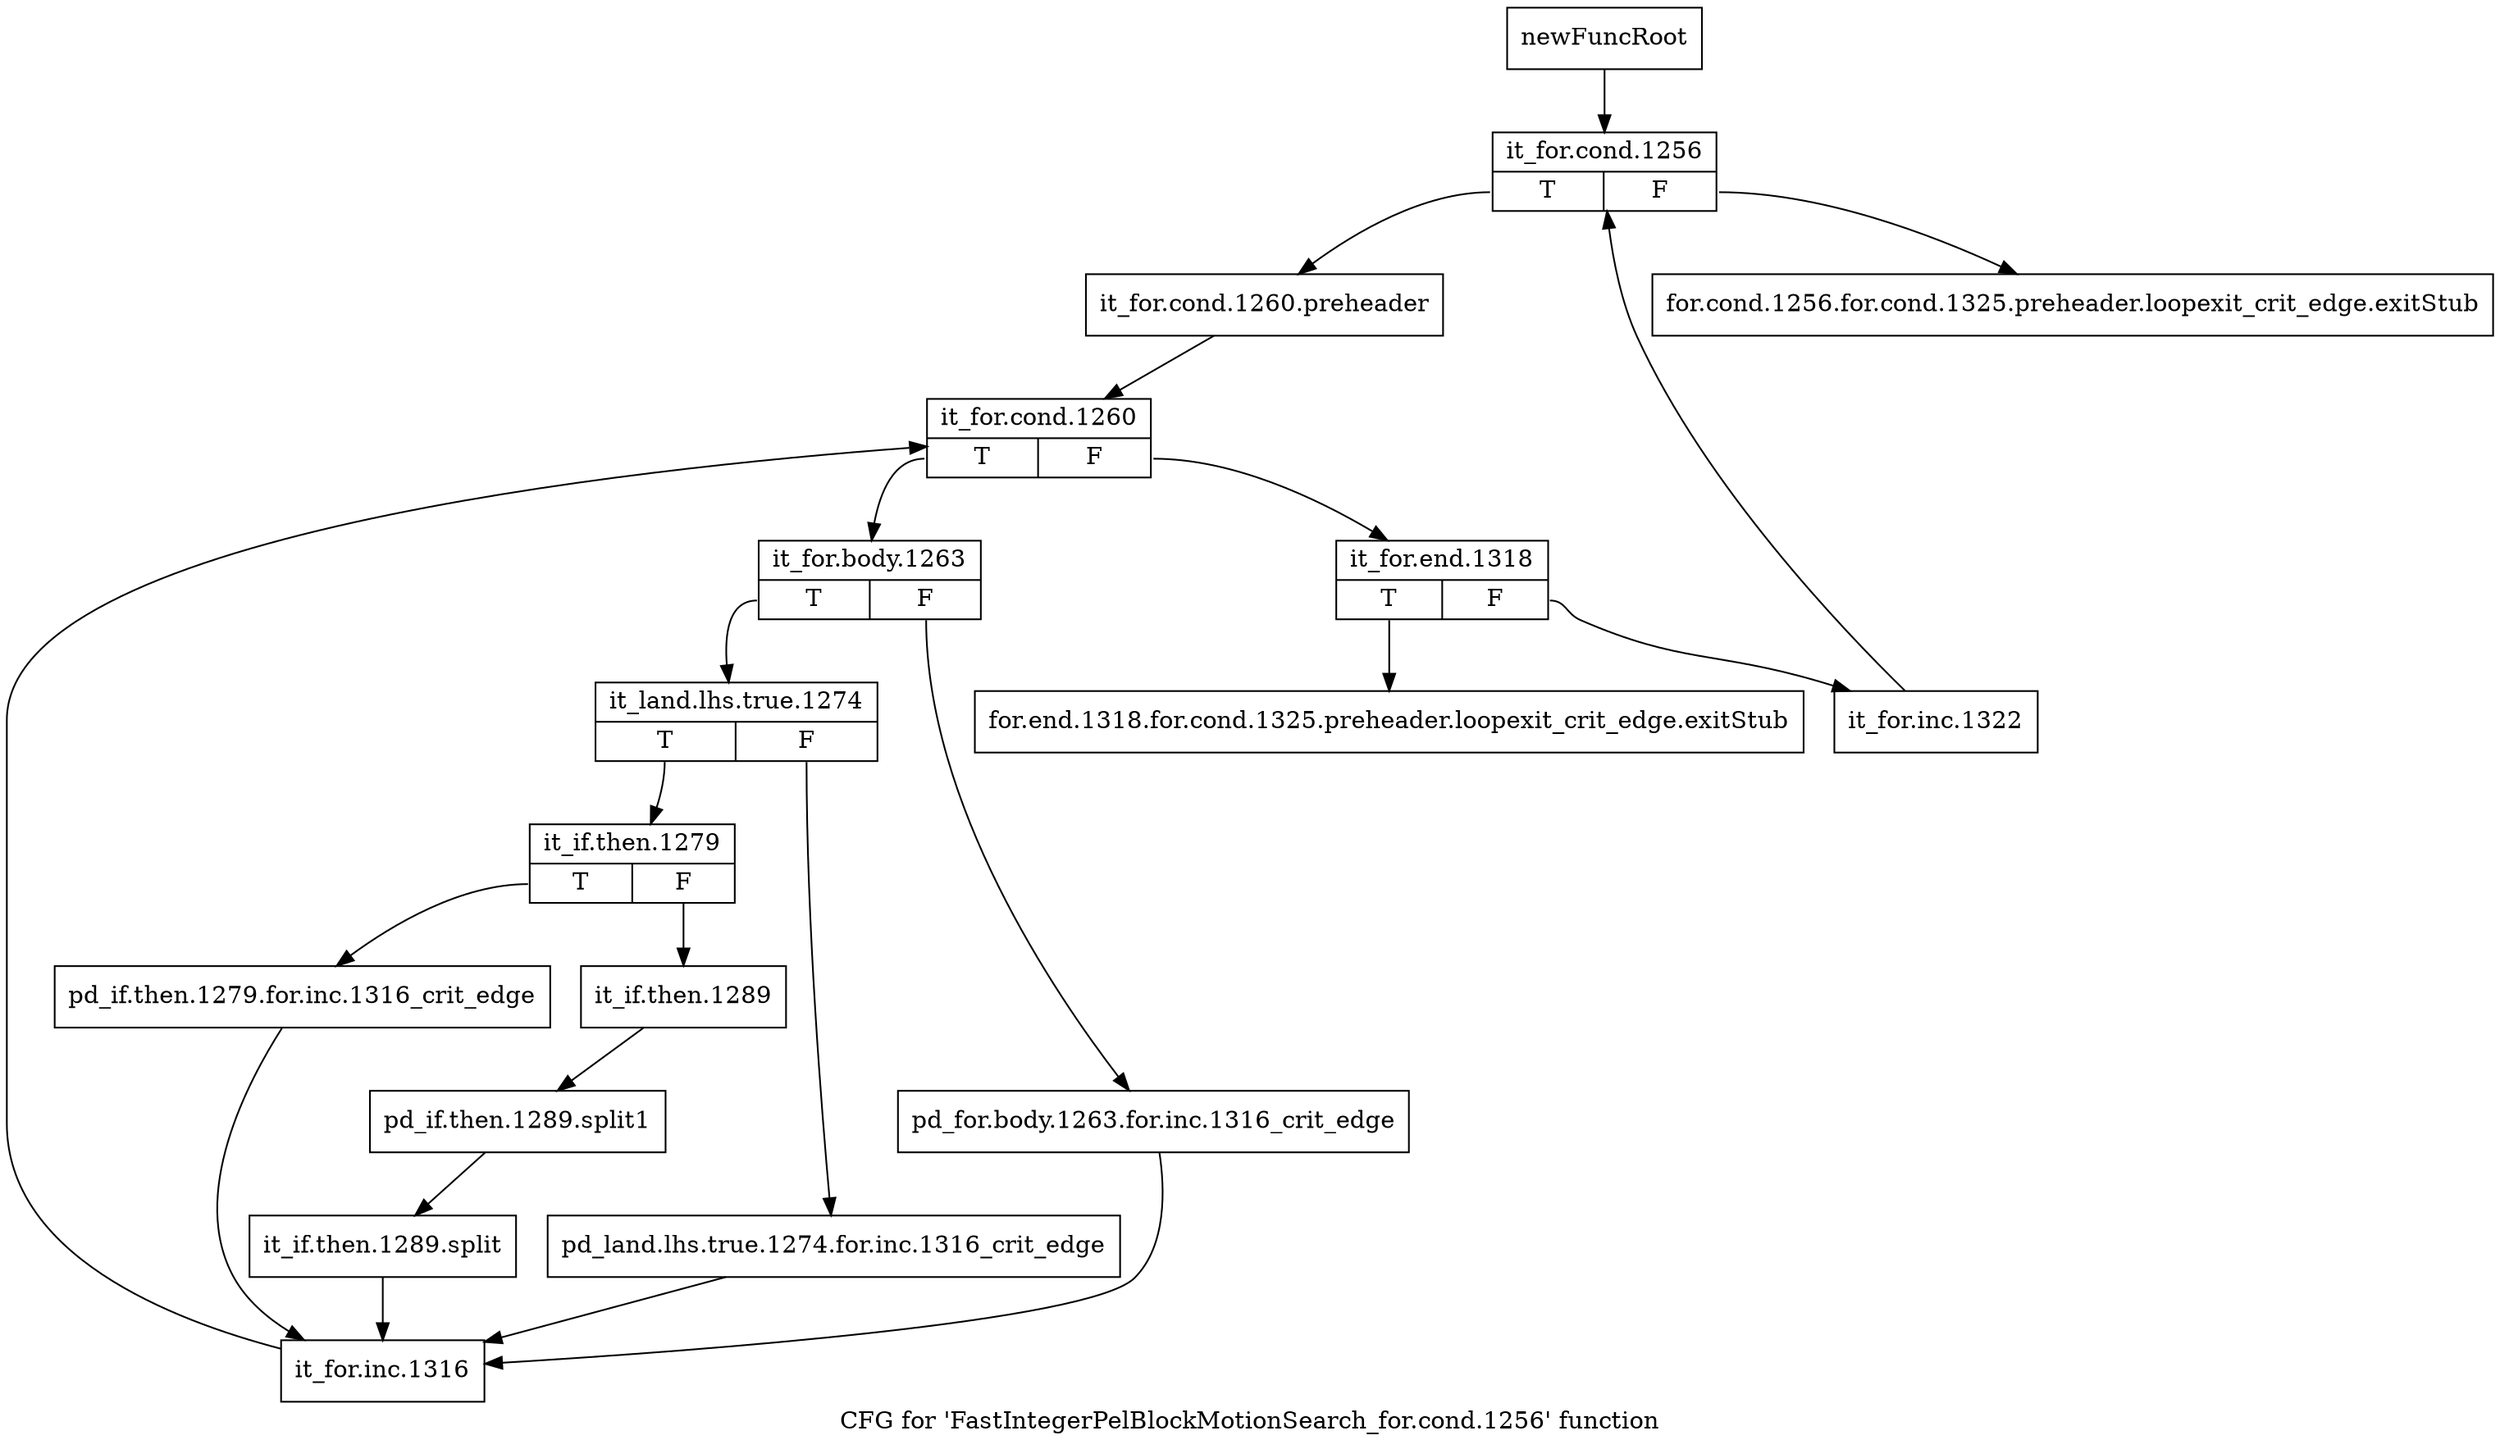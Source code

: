 digraph "CFG for 'FastIntegerPelBlockMotionSearch_for.cond.1256' function" {
	label="CFG for 'FastIntegerPelBlockMotionSearch_for.cond.1256' function";

	Node0x2420c00 [shape=record,label="{newFuncRoot}"];
	Node0x2420c00 -> Node0x2421d20;
	Node0x2420c50 [shape=record,label="{for.cond.1256.for.cond.1325.preheader.loopexit_crit_edge.exitStub}"];
	Node0x2421cd0 [shape=record,label="{for.end.1318.for.cond.1325.preheader.loopexit_crit_edge.exitStub}"];
	Node0x2421d20 [shape=record,label="{it_for.cond.1256|{<s0>T|<s1>F}}"];
	Node0x2421d20:s0 -> Node0x2421d70;
	Node0x2421d20:s1 -> Node0x2420c50;
	Node0x2421d70 [shape=record,label="{it_for.cond.1260.preheader}"];
	Node0x2421d70 -> Node0x2421dc0;
	Node0x2421dc0 [shape=record,label="{it_for.cond.1260|{<s0>T|<s1>F}}"];
	Node0x2421dc0:s0 -> Node0x2421eb0;
	Node0x2421dc0:s1 -> Node0x2421e10;
	Node0x2421e10 [shape=record,label="{it_for.end.1318|{<s0>T|<s1>F}}"];
	Node0x2421e10:s0 -> Node0x2421cd0;
	Node0x2421e10:s1 -> Node0x2421e60;
	Node0x2421e60 [shape=record,label="{it_for.inc.1322}"];
	Node0x2421e60 -> Node0x2421d20;
	Node0x2421eb0 [shape=record,label="{it_for.body.1263|{<s0>T|<s1>F}}"];
	Node0x2421eb0:s0 -> Node0x2421f50;
	Node0x2421eb0:s1 -> Node0x2421f00;
	Node0x2421f00 [shape=record,label="{pd_for.body.1263.for.inc.1316_crit_edge}"];
	Node0x2421f00 -> Node0x24220e0;
	Node0x2421f50 [shape=record,label="{it_land.lhs.true.1274|{<s0>T|<s1>F}}"];
	Node0x2421f50:s0 -> Node0x2421ff0;
	Node0x2421f50:s1 -> Node0x2421fa0;
	Node0x2421fa0 [shape=record,label="{pd_land.lhs.true.1274.for.inc.1316_crit_edge}"];
	Node0x2421fa0 -> Node0x24220e0;
	Node0x2421ff0 [shape=record,label="{it_if.then.1279|{<s0>T|<s1>F}}"];
	Node0x2421ff0:s0 -> Node0x2422090;
	Node0x2421ff0:s1 -> Node0x2422040;
	Node0x2422040 [shape=record,label="{it_if.then.1289}"];
	Node0x2422040 -> Node0x36f8390;
	Node0x36f8390 [shape=record,label="{pd_if.then.1289.split1}"];
	Node0x36f8390 -> Node0x3411e00;
	Node0x3411e00 [shape=record,label="{it_if.then.1289.split}"];
	Node0x3411e00 -> Node0x24220e0;
	Node0x2422090 [shape=record,label="{pd_if.then.1279.for.inc.1316_crit_edge}"];
	Node0x2422090 -> Node0x24220e0;
	Node0x24220e0 [shape=record,label="{it_for.inc.1316}"];
	Node0x24220e0 -> Node0x2421dc0;
}
